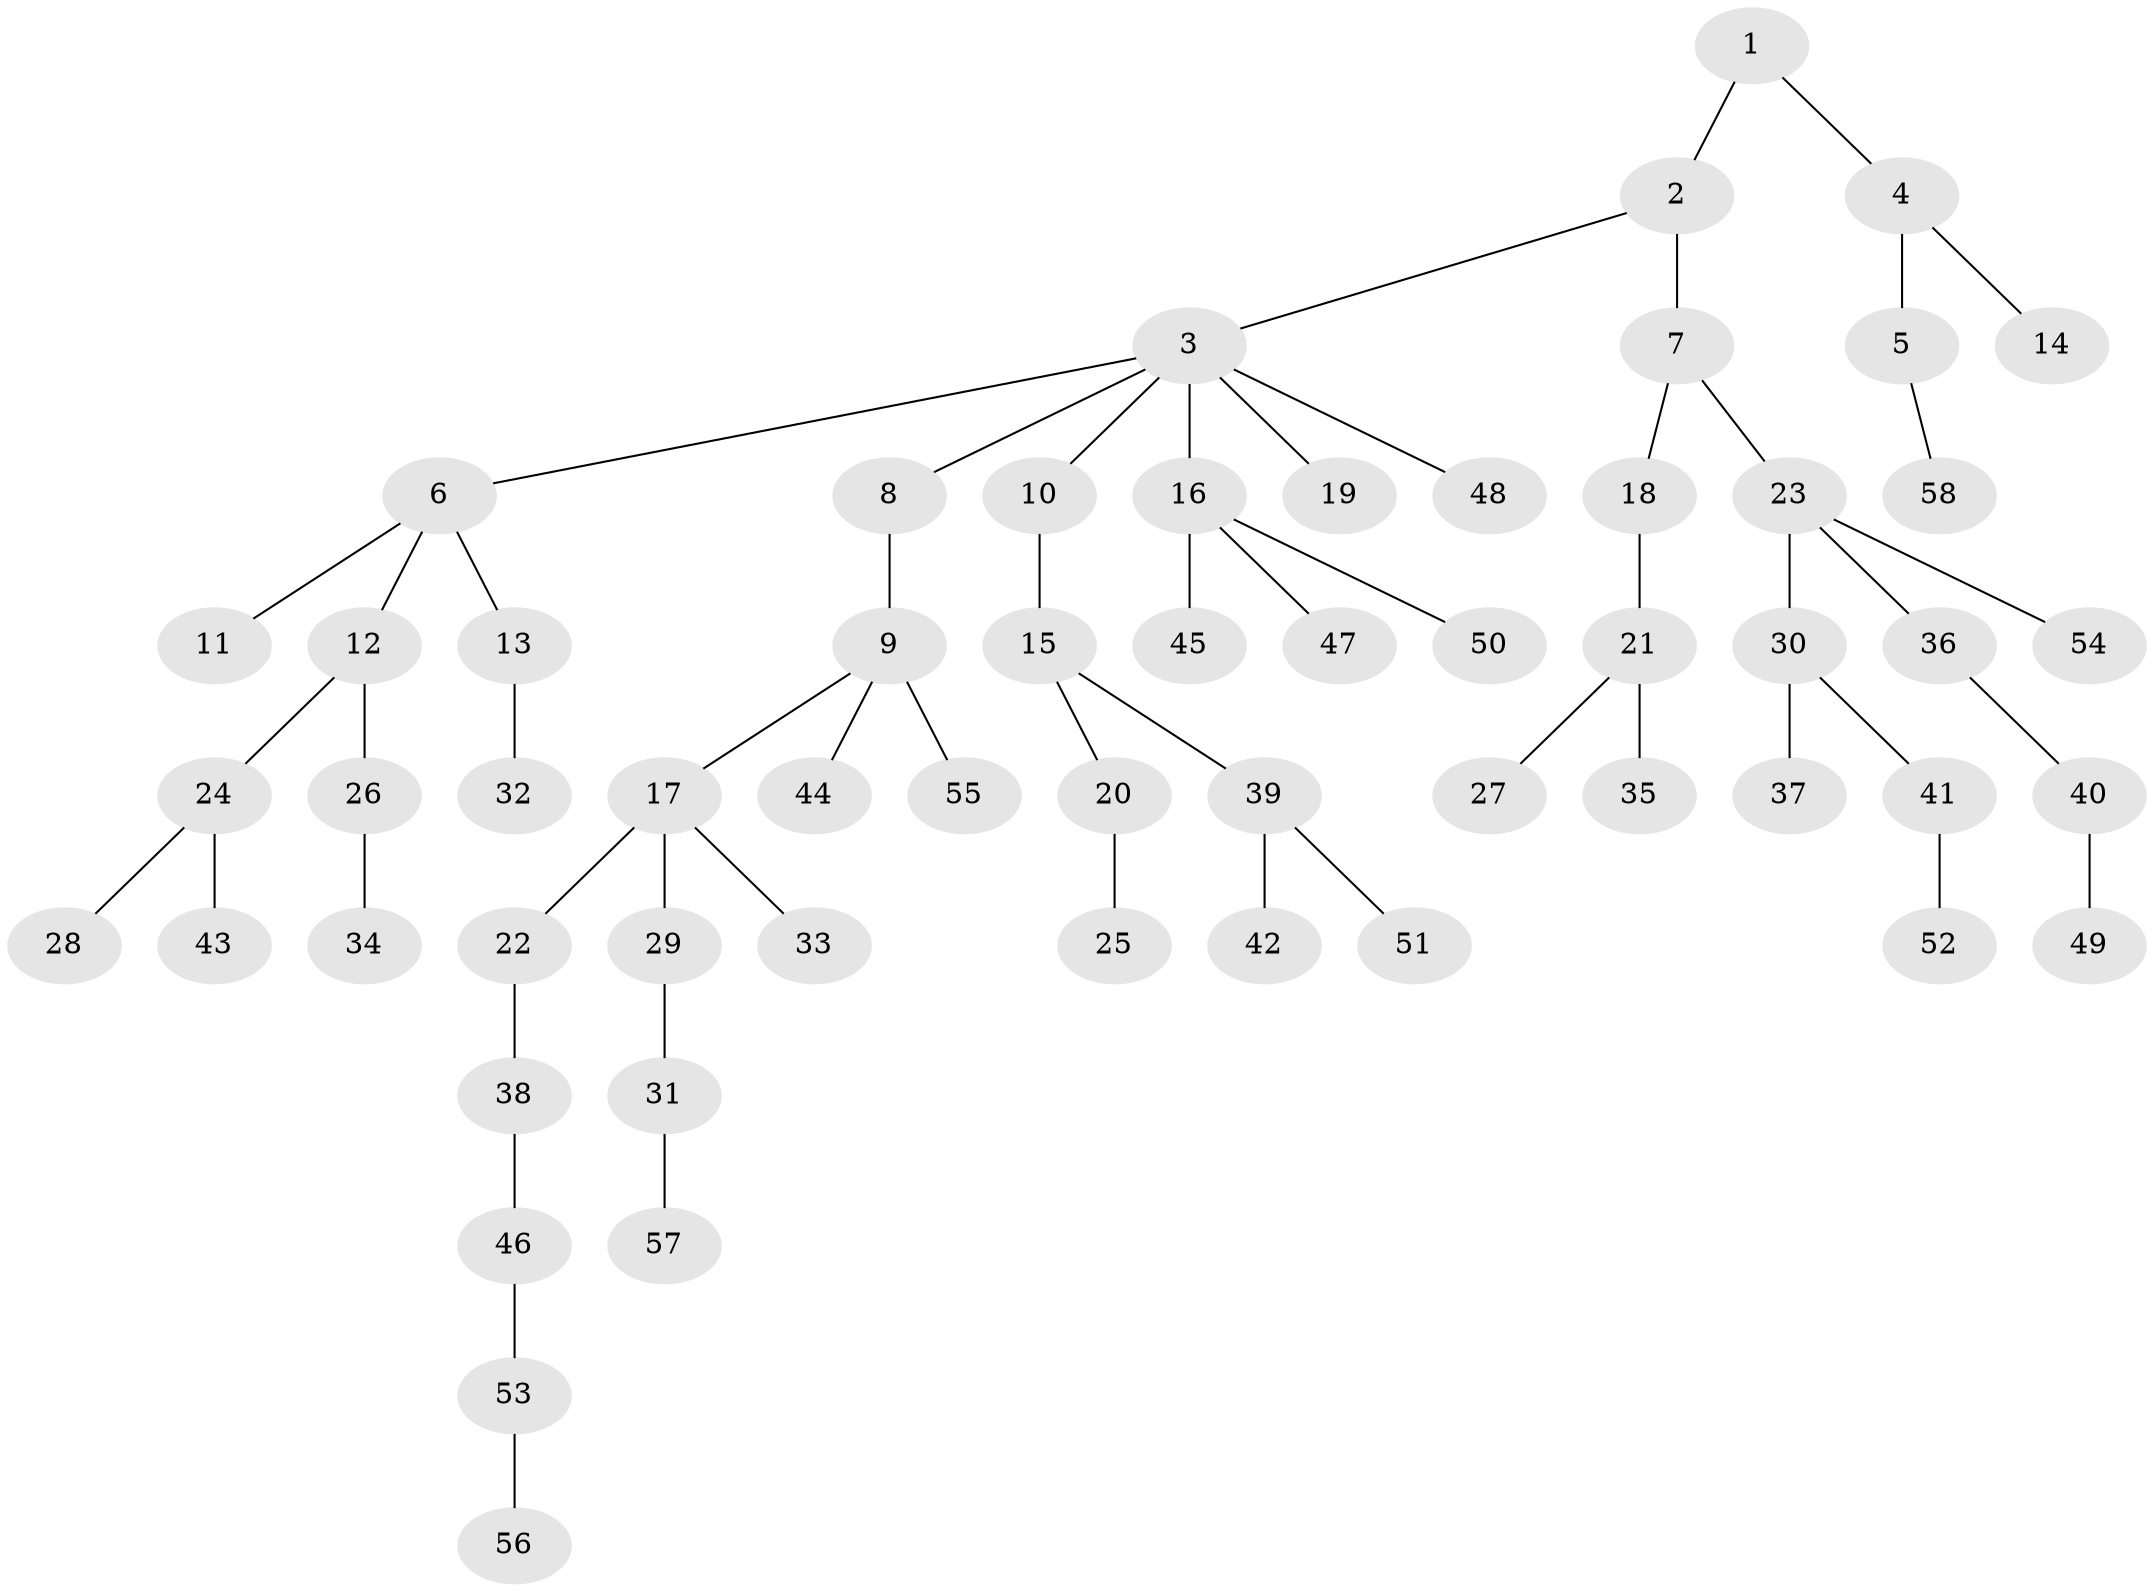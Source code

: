 // Generated by graph-tools (version 1.1) at 2025/53/03/09/25 04:53:57]
// undirected, 58 vertices, 57 edges
graph export_dot {
graph [start="1"]
  node [color=gray90,style=filled];
  1;
  2;
  3;
  4;
  5;
  6;
  7;
  8;
  9;
  10;
  11;
  12;
  13;
  14;
  15;
  16;
  17;
  18;
  19;
  20;
  21;
  22;
  23;
  24;
  25;
  26;
  27;
  28;
  29;
  30;
  31;
  32;
  33;
  34;
  35;
  36;
  37;
  38;
  39;
  40;
  41;
  42;
  43;
  44;
  45;
  46;
  47;
  48;
  49;
  50;
  51;
  52;
  53;
  54;
  55;
  56;
  57;
  58;
  1 -- 2;
  1 -- 4;
  2 -- 3;
  2 -- 7;
  3 -- 6;
  3 -- 8;
  3 -- 10;
  3 -- 16;
  3 -- 19;
  3 -- 48;
  4 -- 5;
  4 -- 14;
  5 -- 58;
  6 -- 11;
  6 -- 12;
  6 -- 13;
  7 -- 18;
  7 -- 23;
  8 -- 9;
  9 -- 17;
  9 -- 44;
  9 -- 55;
  10 -- 15;
  12 -- 24;
  12 -- 26;
  13 -- 32;
  15 -- 20;
  15 -- 39;
  16 -- 45;
  16 -- 47;
  16 -- 50;
  17 -- 22;
  17 -- 29;
  17 -- 33;
  18 -- 21;
  20 -- 25;
  21 -- 27;
  21 -- 35;
  22 -- 38;
  23 -- 30;
  23 -- 36;
  23 -- 54;
  24 -- 28;
  24 -- 43;
  26 -- 34;
  29 -- 31;
  30 -- 37;
  30 -- 41;
  31 -- 57;
  36 -- 40;
  38 -- 46;
  39 -- 42;
  39 -- 51;
  40 -- 49;
  41 -- 52;
  46 -- 53;
  53 -- 56;
}
